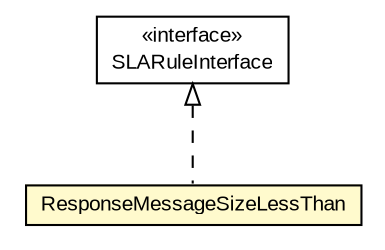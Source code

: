 #!/usr/local/bin/dot
#
# Class diagram 
# Generated by UMLGraph version R5_6-24-gf6e263 (http://www.umlgraph.org/)
#

digraph G {
	edge [fontname="arial",fontsize=10,labelfontname="arial",labelfontsize=10];
	node [fontname="arial",fontsize=10,shape=plaintext];
	nodesep=0.25;
	ranksep=0.5;
	// org.miloss.fgsms.plugins.sla.SLARuleInterface
	c966162 [label=<<table title="org.miloss.fgsms.plugins.sla.SLARuleInterface" border="0" cellborder="1" cellspacing="0" cellpadding="2" port="p" href="../../plugins/sla/SLARuleInterface.html">
		<tr><td><table border="0" cellspacing="0" cellpadding="1">
<tr><td align="center" balign="center"> &#171;interface&#187; </td></tr>
<tr><td align="center" balign="center"> SLARuleInterface </td></tr>
		</table></td></tr>
		</table>>, URL="../../plugins/sla/SLARuleInterface.html", fontname="arial", fontcolor="black", fontsize=10.0];
	// org.miloss.fgsms.sla.rules.ResponseMessageSizeLessThan
	c966930 [label=<<table title="org.miloss.fgsms.sla.rules.ResponseMessageSizeLessThan" border="0" cellborder="1" cellspacing="0" cellpadding="2" port="p" bgcolor="lemonChiffon" href="./ResponseMessageSizeLessThan.html">
		<tr><td><table border="0" cellspacing="0" cellpadding="1">
<tr><td align="center" balign="center"> ResponseMessageSizeLessThan </td></tr>
		</table></td></tr>
		</table>>, URL="./ResponseMessageSizeLessThan.html", fontname="arial", fontcolor="black", fontsize=10.0];
	//org.miloss.fgsms.sla.rules.ResponseMessageSizeLessThan implements org.miloss.fgsms.plugins.sla.SLARuleInterface
	c966162:p -> c966930:p [dir=back,arrowtail=empty,style=dashed];
}

